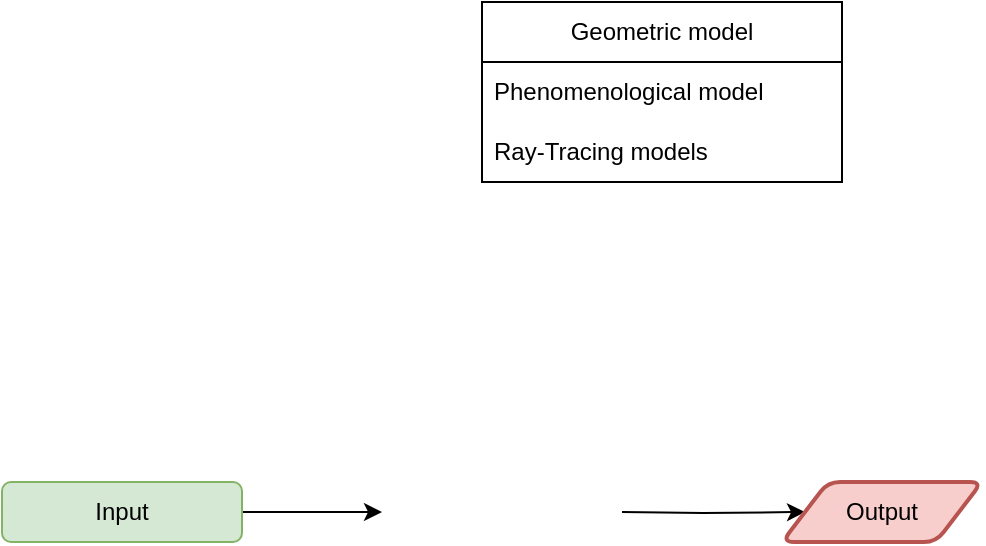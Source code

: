 <mxfile version="24.8.6">
  <diagram name="Page-1" id="1M3D35WnlNE2aHPO2c1r">
    <mxGraphModel dx="1434" dy="772" grid="1" gridSize="10" guides="1" tooltips="1" connect="1" arrows="1" fold="1" page="1" pageScale="1" pageWidth="850" pageHeight="1100" math="0" shadow="0">
      <root>
        <mxCell id="0" />
        <mxCell id="1" parent="0" />
        <mxCell id="K-QIInAE04hCMhpO4OO9-3" style="edgeStyle=orthogonalEdgeStyle;rounded=0;orthogonalLoop=1;jettySize=auto;html=1;exitX=1;exitY=0.5;exitDx=0;exitDy=0;entryX=0;entryY=0.5;entryDx=0;entryDy=0;" edge="1" parent="1" source="K-QIInAE04hCMhpO4OO9-1">
          <mxGeometry relative="1" as="geometry">
            <mxPoint x="280" y="355" as="targetPoint" />
          </mxGeometry>
        </mxCell>
        <mxCell id="K-QIInAE04hCMhpO4OO9-1" value="Input" style="rounded=1;whiteSpace=wrap;html=1;fillColor=#d5e8d4;strokeColor=#82b366;" vertex="1" parent="1">
          <mxGeometry x="90" y="340" width="120" height="30" as="geometry" />
        </mxCell>
        <mxCell id="K-QIInAE04hCMhpO4OO9-5" style="edgeStyle=orthogonalEdgeStyle;rounded=0;orthogonalLoop=1;jettySize=auto;html=1;exitX=1;exitY=0.5;exitDx=0;exitDy=0;entryX=0;entryY=0.5;entryDx=0;entryDy=0;" edge="1" parent="1" target="K-QIInAE04hCMhpO4OO9-4">
          <mxGeometry relative="1" as="geometry">
            <mxPoint x="400" y="355" as="sourcePoint" />
          </mxGeometry>
        </mxCell>
        <mxCell id="K-QIInAE04hCMhpO4OO9-4" value="Output" style="shape=parallelogram;html=1;strokeWidth=2;perimeter=parallelogramPerimeter;whiteSpace=wrap;rounded=1;arcSize=12;size=0.23;fillColor=#f8cecc;strokeColor=#b85450;" vertex="1" parent="1">
          <mxGeometry x="480" y="340" width="100" height="30" as="geometry" />
        </mxCell>
        <mxCell id="K-QIInAE04hCMhpO4OO9-14" value="Geometric model" style="swimlane;fontStyle=0;childLayout=stackLayout;horizontal=1;startSize=30;horizontalStack=0;resizeParent=1;resizeParentMax=0;resizeLast=0;collapsible=1;marginBottom=0;whiteSpace=wrap;html=1;" vertex="1" parent="1">
          <mxGeometry x="330" y="100" width="180" height="90" as="geometry" />
        </mxCell>
        <mxCell id="K-QIInAE04hCMhpO4OO9-15" value="Phenomenological model" style="text;strokeColor=none;fillColor=none;align=left;verticalAlign=middle;spacingLeft=4;spacingRight=4;overflow=hidden;points=[[0,0.5],[1,0.5]];portConstraint=eastwest;rotatable=0;whiteSpace=wrap;html=1;" vertex="1" parent="K-QIInAE04hCMhpO4OO9-14">
          <mxGeometry y="30" width="180" height="30" as="geometry" />
        </mxCell>
        <mxCell id="K-QIInAE04hCMhpO4OO9-16" value="Ray-Tracing models" style="text;strokeColor=none;fillColor=none;align=left;verticalAlign=middle;spacingLeft=4;spacingRight=4;overflow=hidden;points=[[0,0.5],[1,0.5]];portConstraint=eastwest;rotatable=0;whiteSpace=wrap;html=1;" vertex="1" parent="K-QIInAE04hCMhpO4OO9-14">
          <mxGeometry y="60" width="180" height="30" as="geometry" />
        </mxCell>
      </root>
    </mxGraphModel>
  </diagram>
</mxfile>
